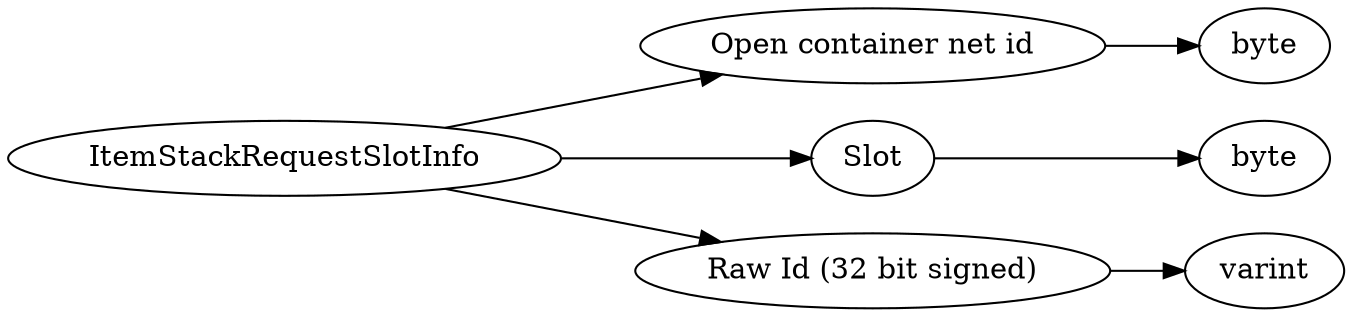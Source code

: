 digraph "ItemStackRequestSlotInfo" {
rankdir = LR
95
95 -> 96
96 -> 97
95 -> 98
98 -> 99
95 -> 100
100 -> 101

95 [label="ItemStackRequestSlotInfo",comment="name: \"ItemStackRequestSlotInfo\", typeName: \"\", id: 95, branchId: 0, recurseId: -1, attributes: 0, notes: \"\""];
96 [label="Open container net id",comment="name: \"Open container net id\", typeName: \"\", id: 96, branchId: 0, recurseId: -1, attributes: 0, notes: \"\""];
97 [label="byte",comment="name: \"byte\", typeName: \"\", id: 97, branchId: 0, recurseId: -1, attributes: 512, notes: \"\""];
98 [label="Slot",comment="name: \"Slot\", typeName: \"\", id: 98, branchId: 0, recurseId: -1, attributes: 0, notes: \"\""];
99 [label="byte",comment="name: \"byte\", typeName: \"\", id: 99, branchId: 0, recurseId: -1, attributes: 512, notes: \"\""];
100 [label="Raw Id (32 bit signed)",comment="name: \"Raw Id (32 bit signed)\", typeName: \"\", id: 100, branchId: 0, recurseId: -1, attributes: 0, notes: \"\""];
101 [label="varint",comment="name: \"varint\", typeName: \"\", id: 101, branchId: 0, recurseId: -1, attributes: 512, notes: \"\""];
{ rank = max;97;99;101}

}
